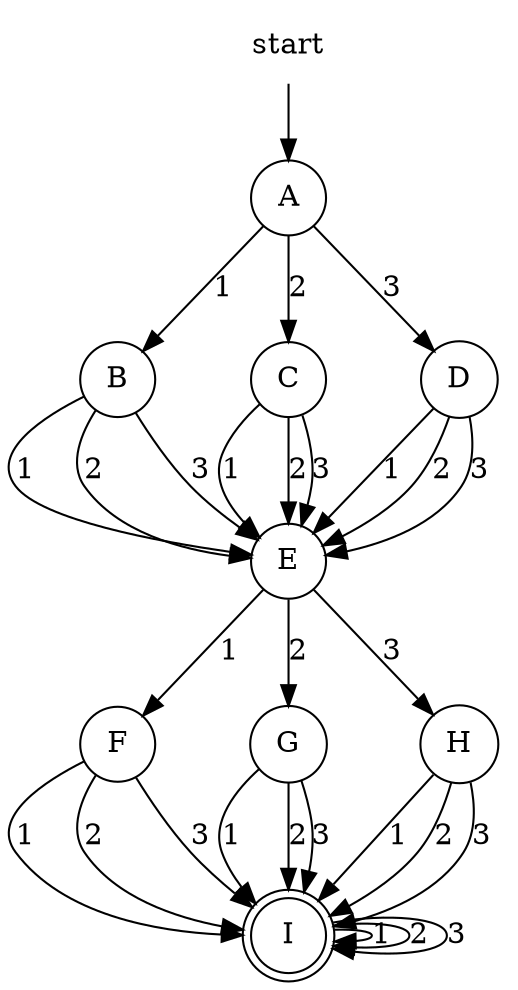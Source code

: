 digraph automaton {
    node [shape=none]; start;
    node [shape=doublecircle]; "I";
    node [shape=circle];
    start -> "A";
    "A" -> "B" [label="1"];
    "A" -> "C" [label="2"];
    "A" -> "D" [label="3"];
    "B" -> "E" [label="1"];
    "B" -> "E" [label="2"];
    "B" -> "E" [label="3"];
    "C" -> "E" [label="1"];
    "C" -> "E" [label="2"];
    "C" -> "E" [label="3"];
    "D" -> "E" [label="1"];
    "D" -> "E" [label="2"];
    "D" -> "E" [label="3"];
    "E" -> "F" [label="1"];
    "E" -> "G" [label="2"];
    "E" -> "H" [label="3"];
    "F" -> "I" [label="1"];
    "F" -> "I" [label="2"];
    "F" -> "I" [label="3"];
    "G" -> "I" [label="1"];
    "G" -> "I" [label="2"];
    "G" -> "I" [label="3"];
    "H" -> "I" [label="1"];
    "H" -> "I" [label="2"];
    "H" -> "I" [label="3"];
    "I" -> "I" [label="1"];
    "I" -> "I" [label="2"];
    "I" -> "I" [label="3"];
}
